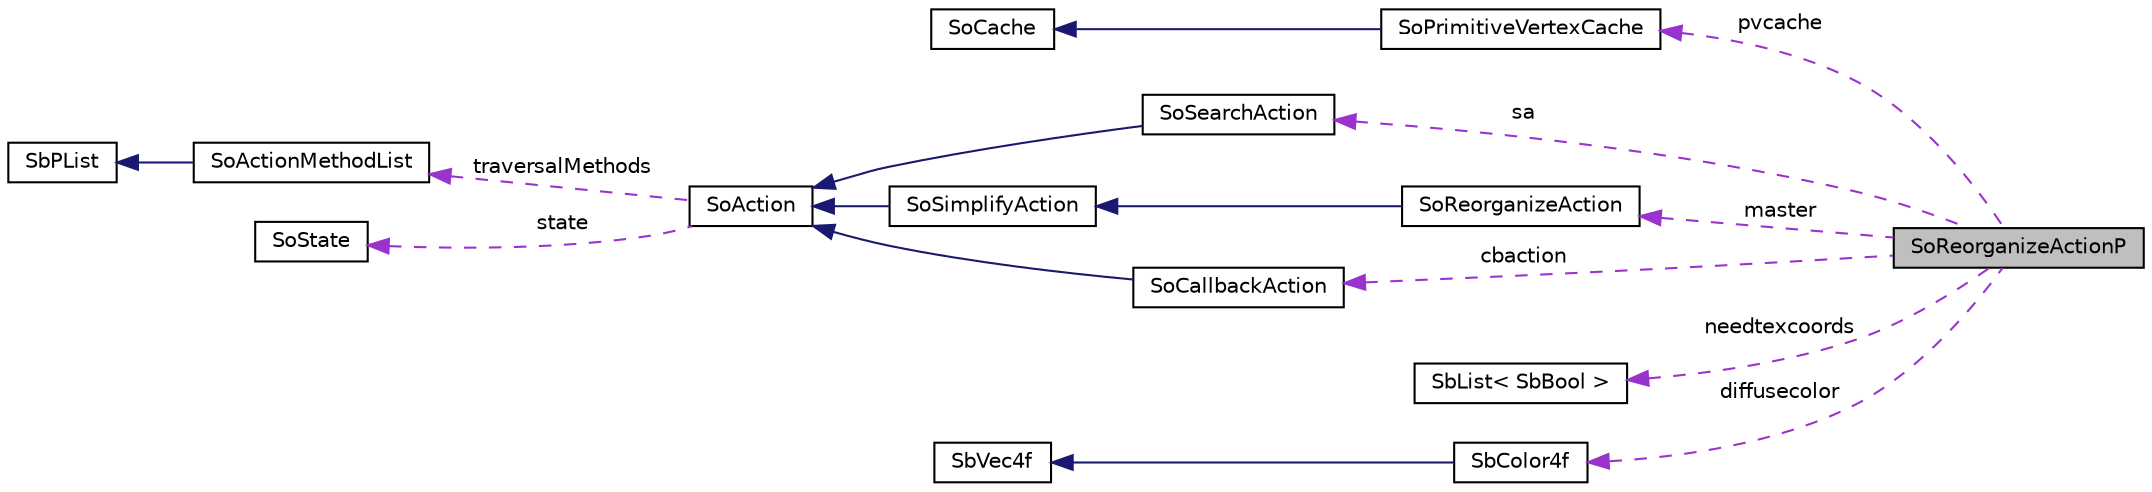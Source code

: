 digraph "SoReorganizeActionP"
{
 // LATEX_PDF_SIZE
  edge [fontname="Helvetica",fontsize="10",labelfontname="Helvetica",labelfontsize="10"];
  node [fontname="Helvetica",fontsize="10",shape=record];
  rankdir="LR";
  Node1 [label="SoReorganizeActionP",height=0.2,width=0.4,color="black", fillcolor="grey75", style="filled", fontcolor="black",tooltip=" "];
  Node2 -> Node1 [dir="back",color="darkorchid3",fontsize="10",style="dashed",label=" pvcache" ,fontname="Helvetica"];
  Node2 [label="SoPrimitiveVertexCache",height=0.2,width=0.4,color="black", fillcolor="white", style="filled",URL="$classSoPrimitiveVertexCache.html",tooltip="This cache contains an organized version of the geometry in vertex array form."];
  Node3 -> Node2 [dir="back",color="midnightblue",fontsize="10",style="solid",fontname="Helvetica"];
  Node3 [label="SoCache",height=0.2,width=0.4,color="black", fillcolor="white", style="filled",URL="$classSoCache.html",tooltip="The SoCache class is the superclass for all internal cache classes."];
  Node4 -> Node1 [dir="back",color="darkorchid3",fontsize="10",style="dashed",label=" sa" ,fontname="Helvetica"];
  Node4 [label="SoSearchAction",height=0.2,width=0.4,color="black", fillcolor="white", style="filled",URL="$classSoSearchAction.html",tooltip="The SoSearchAction class provides methods for searching through scene graphs."];
  Node5 -> Node4 [dir="back",color="midnightblue",fontsize="10",style="solid",fontname="Helvetica"];
  Node5 [label="SoAction",height=0.2,width=0.4,color="black", fillcolor="white", style="filled",URL="$classSoAction.html",tooltip="The SoAction class is the base class for all traversal actions."];
  Node6 -> Node5 [dir="back",color="darkorchid3",fontsize="10",style="dashed",label=" traversalMethods" ,fontname="Helvetica"];
  Node6 [label="SoActionMethodList",height=0.2,width=0.4,color="black", fillcolor="white", style="filled",URL="$classSoActionMethodList.html",tooltip="The SoActionMethodList class contains function pointers for action methods."];
  Node7 -> Node6 [dir="back",color="midnightblue",fontsize="10",style="solid",fontname="Helvetica"];
  Node7 [label="SbPList",height=0.2,width=0.4,color="black", fillcolor="white", style="filled",URL="$classSbPList.html",tooltip="The SbPList class is a container class for void pointers."];
  Node8 -> Node5 [dir="back",color="darkorchid3",fontsize="10",style="dashed",label=" state" ,fontname="Helvetica"];
  Node8 [label="SoState",height=0.2,width=0.4,color="black", fillcolor="white", style="filled",URL="$classSoState.html",tooltip="The SoState class manages the Coin scene graph traversal state data."];
  Node9 -> Node1 [dir="back",color="darkorchid3",fontsize="10",style="dashed",label=" master" ,fontname="Helvetica"];
  Node9 [label="SoReorganizeAction",height=0.2,width=0.4,color="black", fillcolor="white", style="filled",URL="$classSoReorganizeAction.html",tooltip="The SoReorganizeAction class reorganizes your scene graph to optimize traversal/rendering."];
  Node10 -> Node9 [dir="back",color="midnightblue",fontsize="10",style="solid",fontname="Helvetica"];
  Node10 [label="SoSimplifyAction",height=0.2,width=0.4,color="black", fillcolor="white", style="filled",URL="$classSoSimplifyAction.html",tooltip="The SoSimplifyAction class is the base class for the simplify action classes."];
  Node5 -> Node10 [dir="back",color="midnightblue",fontsize="10",style="solid",fontname="Helvetica"];
  Node11 -> Node1 [dir="back",color="darkorchid3",fontsize="10",style="dashed",label=" needtexcoords" ,fontname="Helvetica"];
  Node11 [label="SbList\< SbBool \>",height=0.2,width=0.4,color="black", fillcolor="white", style="filled",URL="$classSbList.html",tooltip=" "];
  Node12 -> Node1 [dir="back",color="darkorchid3",fontsize="10",style="dashed",label=" diffusecolor" ,fontname="Helvetica"];
  Node12 [label="SbColor4f",height=0.2,width=0.4,color="black", fillcolor="white", style="filled",URL="$classSbColor4f.html",tooltip="The SbColor4f class contains the red, green, blue and alpha components which make up a color value."];
  Node13 -> Node12 [dir="back",color="midnightblue",fontsize="10",style="solid",fontname="Helvetica"];
  Node13 [label="SbVec4f",height=0.2,width=0.4,color="black", fillcolor="white", style="filled",URL="$classSbVec4f.html",tooltip="The SbVec4f class is a 4 dimensional vector with floating point coordinates."];
  Node14 -> Node1 [dir="back",color="darkorchid3",fontsize="10",style="dashed",label=" cbaction" ,fontname="Helvetica"];
  Node14 [label="SoCallbackAction",height=0.2,width=0.4,color="black", fillcolor="white", style="filled",URL="$classSoCallbackAction.html",tooltip="The SoCallbackAction class invokes callbacks at specific nodes."];
  Node5 -> Node14 [dir="back",color="midnightblue",fontsize="10",style="solid",fontname="Helvetica"];
}
